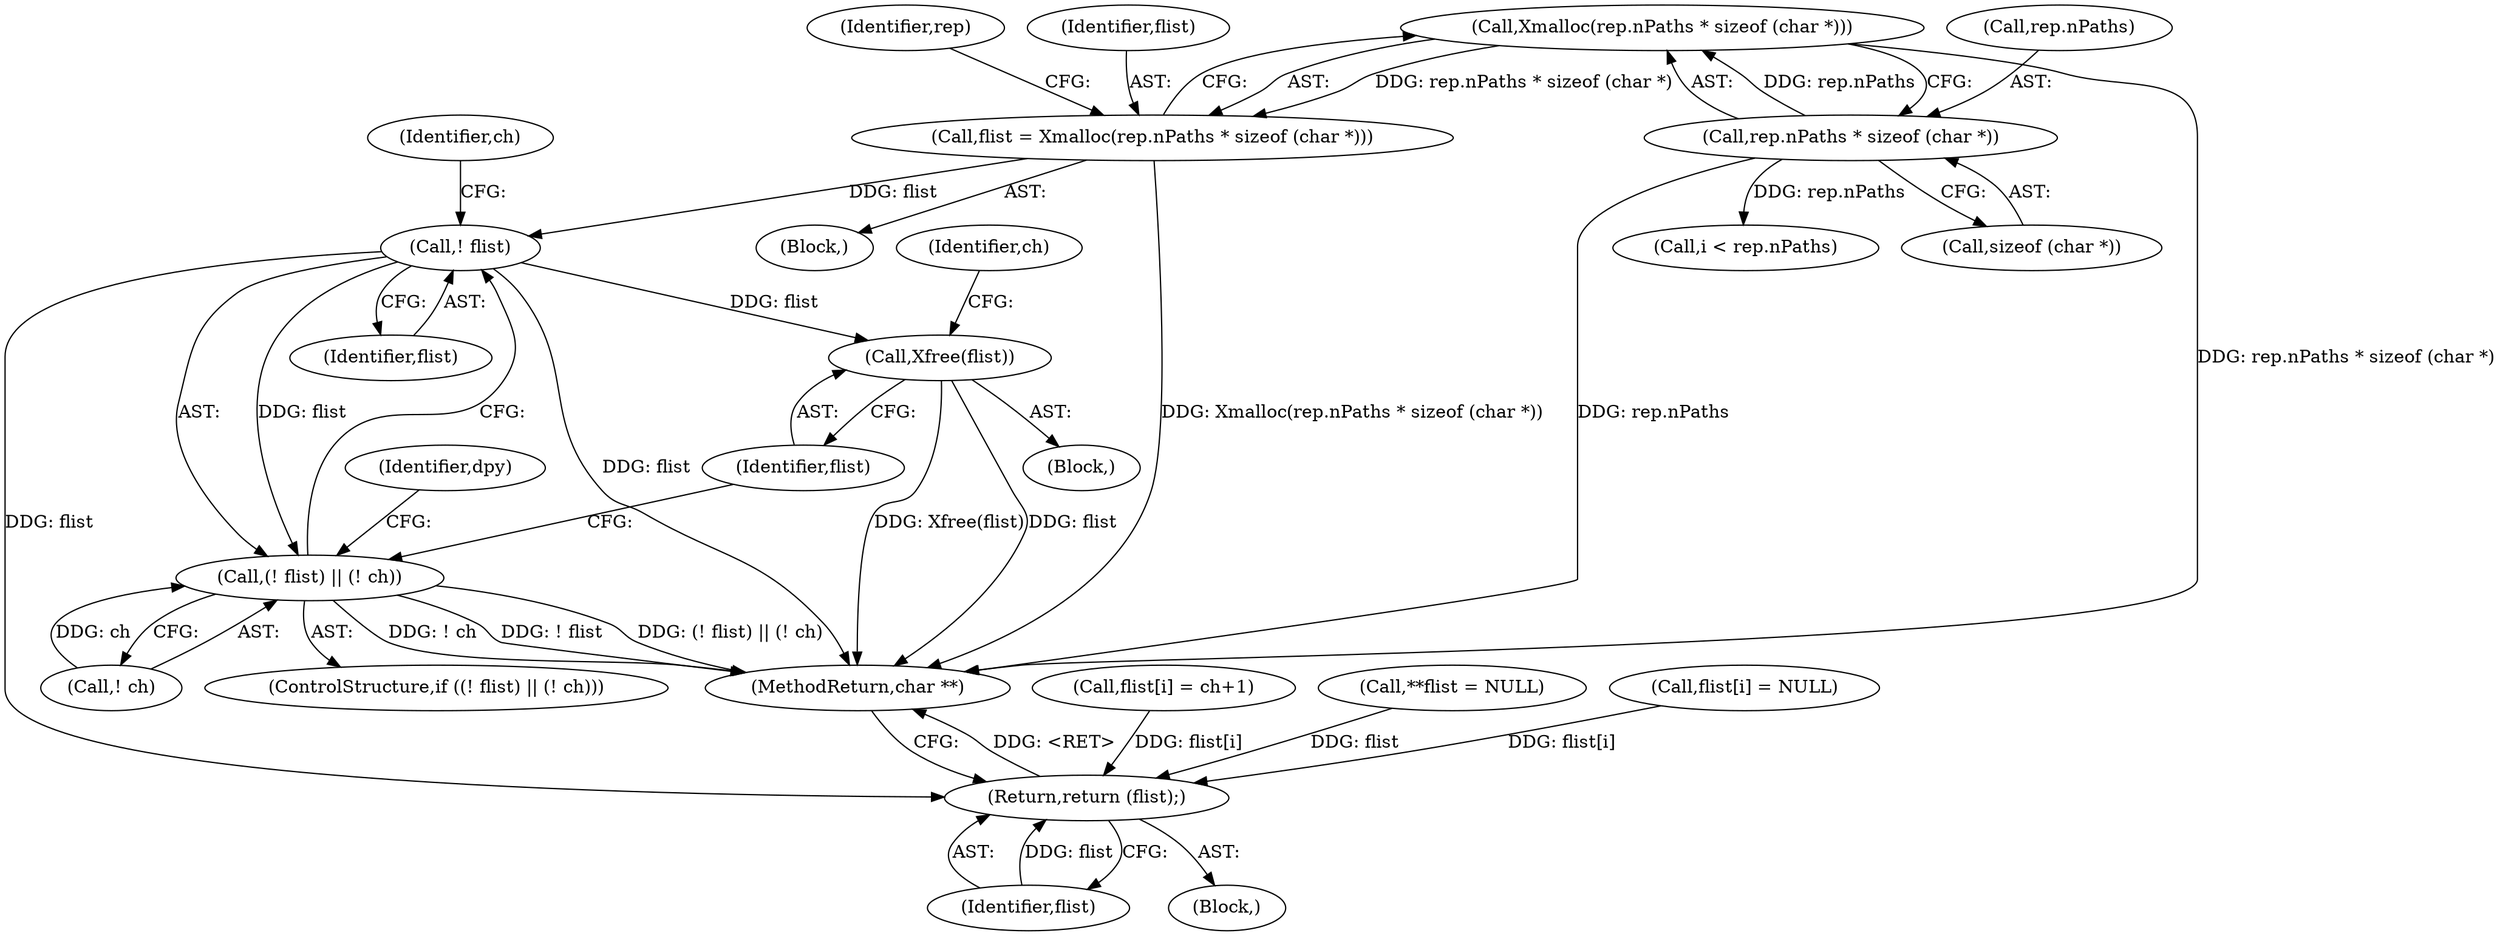digraph "0_libx11_b469da1430cdcee06e31c6251b83aede072a1ff0_0@API" {
"1000153" [label="(Call,Xmalloc(rep.nPaths * sizeof (char *)))"];
"1000154" [label="(Call,rep.nPaths * sizeof (char *))"];
"1000151" [label="(Call,flist = Xmalloc(rep.nPaths * sizeof (char *)))"];
"1000186" [label="(Call,! flist)"];
"1000185" [label="(Call,(! flist) || (! ch))"];
"1000191" [label="(Call,Xfree(flist))"];
"1000276" [label="(Return,return (flist);)"];
"1000241" [label="(Call,flist[i] = ch+1)"];
"1000208" [label="(Identifier,dpy)"];
"1000153" [label="(Call,Xmalloc(rep.nPaths * sizeof (char *)))"];
"1000185" [label="(Call,(! flist) || (! ch))"];
"1000151" [label="(Call,flist = Xmalloc(rep.nPaths * sizeof (char *)))"];
"1000277" [label="(Identifier,flist)"];
"1000187" [label="(Identifier,flist)"];
"1000276" [label="(Return,return (flist);)"];
"1000158" [label="(Call,sizeof (char *))"];
"1000194" [label="(Identifier,ch)"];
"1000116" [label="(Call,**flist = NULL)"];
"1000150" [label="(Block,)"];
"1000188" [label="(Call,! ch)"];
"1000184" [label="(ControlStructure,if ((! flist) || (! ch)))"];
"1000264" [label="(Call,flist[i] = NULL)"];
"1000226" [label="(Call,i < rep.nPaths)"];
"1000163" [label="(Identifier,rep)"];
"1000109" [label="(Block,)"];
"1000154" [label="(Call,rep.nPaths * sizeof (char *))"];
"1000155" [label="(Call,rep.nPaths)"];
"1000152" [label="(Identifier,flist)"];
"1000189" [label="(Identifier,ch)"];
"1000191" [label="(Call,Xfree(flist))"];
"1000186" [label="(Call,! flist)"];
"1000190" [label="(Block,)"];
"1000192" [label="(Identifier,flist)"];
"1000278" [label="(MethodReturn,char **)"];
"1000153" -> "1000151"  [label="AST: "];
"1000153" -> "1000154"  [label="CFG: "];
"1000154" -> "1000153"  [label="AST: "];
"1000151" -> "1000153"  [label="CFG: "];
"1000153" -> "1000278"  [label="DDG: rep.nPaths * sizeof (char *)"];
"1000153" -> "1000151"  [label="DDG: rep.nPaths * sizeof (char *)"];
"1000154" -> "1000153"  [label="DDG: rep.nPaths"];
"1000154" -> "1000158"  [label="CFG: "];
"1000155" -> "1000154"  [label="AST: "];
"1000158" -> "1000154"  [label="AST: "];
"1000154" -> "1000278"  [label="DDG: rep.nPaths"];
"1000154" -> "1000226"  [label="DDG: rep.nPaths"];
"1000151" -> "1000150"  [label="AST: "];
"1000152" -> "1000151"  [label="AST: "];
"1000163" -> "1000151"  [label="CFG: "];
"1000151" -> "1000278"  [label="DDG: Xmalloc(rep.nPaths * sizeof (char *))"];
"1000151" -> "1000186"  [label="DDG: flist"];
"1000186" -> "1000185"  [label="AST: "];
"1000186" -> "1000187"  [label="CFG: "];
"1000187" -> "1000186"  [label="AST: "];
"1000189" -> "1000186"  [label="CFG: "];
"1000185" -> "1000186"  [label="CFG: "];
"1000186" -> "1000278"  [label="DDG: flist"];
"1000186" -> "1000185"  [label="DDG: flist"];
"1000186" -> "1000191"  [label="DDG: flist"];
"1000186" -> "1000276"  [label="DDG: flist"];
"1000185" -> "1000184"  [label="AST: "];
"1000185" -> "1000188"  [label="CFG: "];
"1000188" -> "1000185"  [label="AST: "];
"1000192" -> "1000185"  [label="CFG: "];
"1000208" -> "1000185"  [label="CFG: "];
"1000185" -> "1000278"  [label="DDG: (! flist) || (! ch)"];
"1000185" -> "1000278"  [label="DDG: ! ch"];
"1000185" -> "1000278"  [label="DDG: ! flist"];
"1000188" -> "1000185"  [label="DDG: ch"];
"1000191" -> "1000190"  [label="AST: "];
"1000191" -> "1000192"  [label="CFG: "];
"1000192" -> "1000191"  [label="AST: "];
"1000194" -> "1000191"  [label="CFG: "];
"1000191" -> "1000278"  [label="DDG: Xfree(flist)"];
"1000191" -> "1000278"  [label="DDG: flist"];
"1000276" -> "1000109"  [label="AST: "];
"1000276" -> "1000277"  [label="CFG: "];
"1000277" -> "1000276"  [label="AST: "];
"1000278" -> "1000276"  [label="CFG: "];
"1000276" -> "1000278"  [label="DDG: <RET>"];
"1000277" -> "1000276"  [label="DDG: flist"];
"1000116" -> "1000276"  [label="DDG: flist"];
"1000264" -> "1000276"  [label="DDG: flist[i]"];
"1000241" -> "1000276"  [label="DDG: flist[i]"];
}
